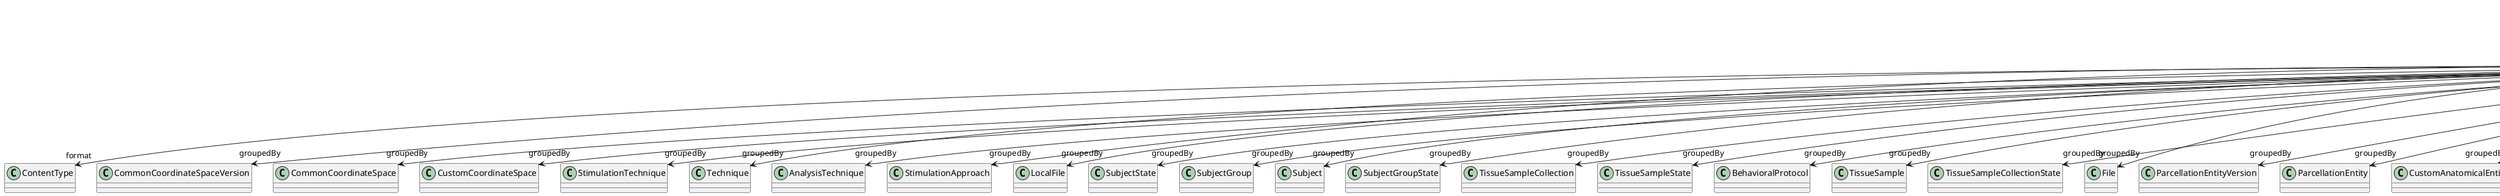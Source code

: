@startuml
class FileBundle {
+contentDescription
+format
+groupedBy
+groupingType
+hash
+isPartOf
+name
+storageSize

}
FileBundle -d-> "format" ContentType
FileBundle -d-> "groupedBy" CommonCoordinateSpaceVersion
FileBundle -d-> "groupedBy" CommonCoordinateSpace
FileBundle -d-> "groupedBy" CustomCoordinateSpace
FileBundle -d-> "groupedBy" StimulationTechnique
FileBundle -d-> "groupedBy" Technique
FileBundle -d-> "groupedBy" AnalysisTechnique
FileBundle -d-> "groupedBy" StimulationApproach
FileBundle -d-> "groupedBy" LocalFile
FileBundle -d-> "groupedBy" SubjectState
FileBundle -d-> "groupedBy" SubjectGroup
FileBundle -d-> "groupedBy" Subject
FileBundle -d-> "groupedBy" SubjectGroupState
FileBundle -d-> "groupedBy" TissueSampleCollection
FileBundle -d-> "groupedBy" TissueSampleState
FileBundle -d-> "groupedBy" BehavioralProtocol
FileBundle -d-> "groupedBy" TissueSample
FileBundle -d-> "groupedBy" TissueSampleCollectionState
FileBundle -d-> "groupedBy" FileBundle
FileBundle -d-> "groupedBy" File
FileBundle -d-> "groupedBy" ParcellationEntityVersion
FileBundle -d-> "groupedBy" ParcellationEntity
FileBundle -d-> "groupedBy" CustomAnatomicalEntity
FileBundle -d-> "groupedBy" GeneticStrainType
FileBundle -d-> "groupedBy" Disease
FileBundle -d-> "groupedBy" GustatoryStimulusType
FileBundle -d-> "groupedBy" Handedness
FileBundle -d-> "groupedBy" BreedingType
FileBundle -d-> "groupedBy" Species
FileBundle -d-> "groupedBy" ElectricalStimulusType
FileBundle -d-> "groupedBy" OrganismSystem
FileBundle -d-> "groupedBy" OpticalStimulusType
FileBundle -d-> "groupedBy" DiseaseModel
FileBundle -d-> "groupedBy" OrganismSubstance
FileBundle -d-> "groupedBy" CellType
FileBundle -d-> "groupedBy" Organ
FileBundle -d-> "groupedBy" SubcellularEntity
FileBundle -d-> "groupedBy" UBERONParcellation
FileBundle -d-> "groupedBy" VisualStimulusType
FileBundle -d-> "groupedBy" BiologicalSex
FileBundle -d-> "groupedBy" TermSuggestion
FileBundle -d-> "groupedBy" AuditoryStimulusType
FileBundle -d-> "groupedBy" MolecularEntity
FileBundle -d-> "groupedBy" CellCultureType
FileBundle -d-> "groupedBy" TactileStimulusType
FileBundle -d-> "groupedBy" OlfactoryStimulusType
FileBundle -d-> "groupedBy" BiologicalOrder
FileBundle -d-> "groupingType" FileBundleGrouping
FileBundle -d-> "hash" Hash
FileBundle -d-> "isPartOf" FileBundle
FileBundle -d-> "isPartOf" FileRepository
FileBundle -d-> "storageSize" QuantitativeValue

@enduml